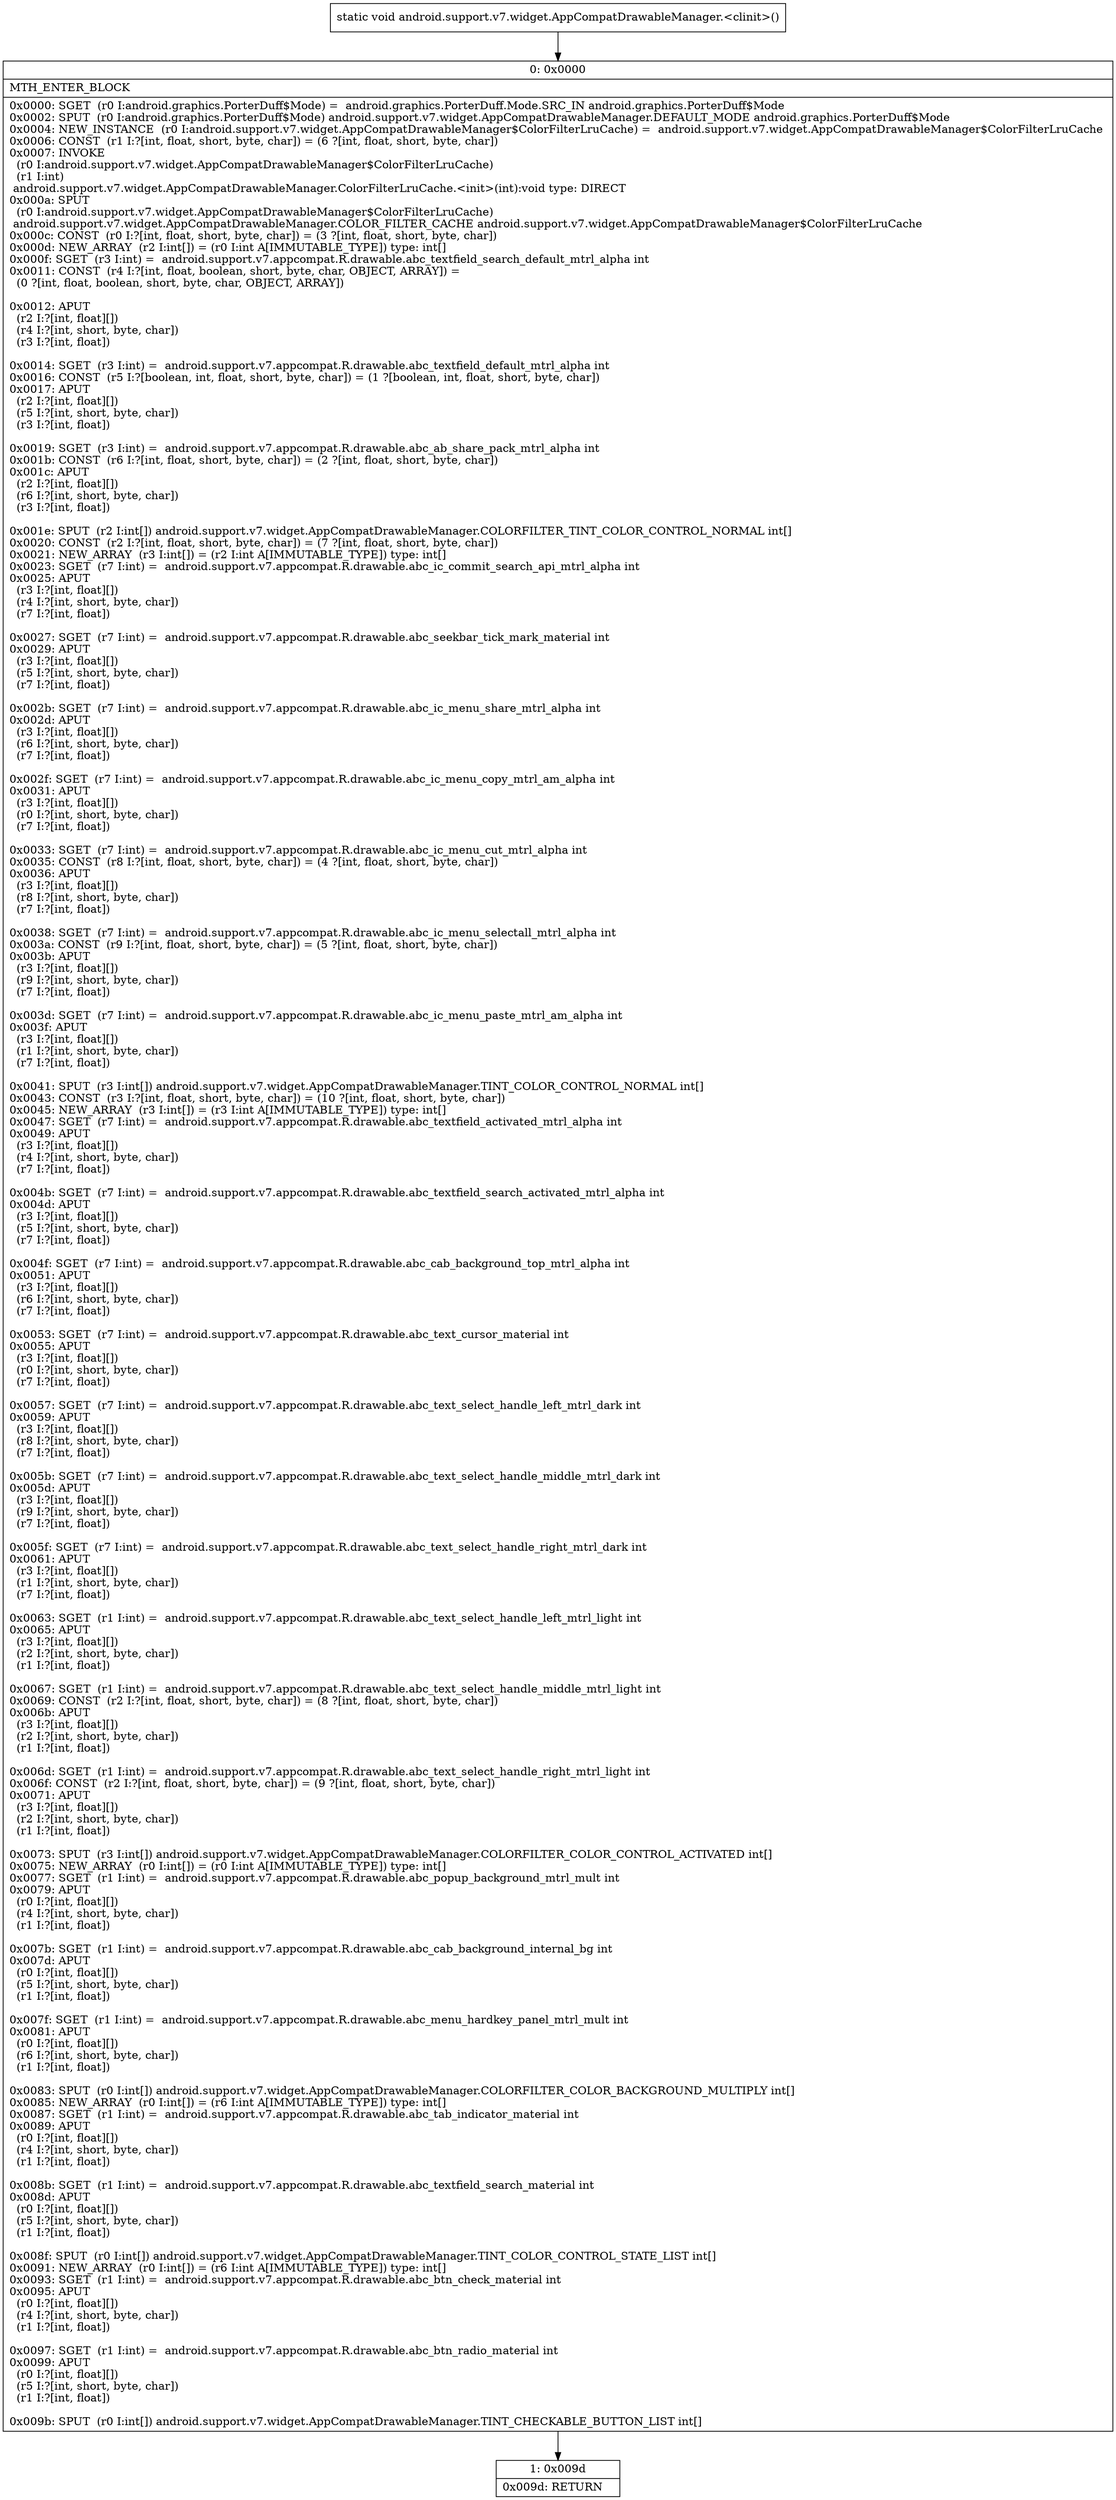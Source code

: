 digraph "CFG forandroid.support.v7.widget.AppCompatDrawableManager.\<clinit\>()V" {
Node_0 [shape=record,label="{0\:\ 0x0000|MTH_ENTER_BLOCK\l|0x0000: SGET  (r0 I:android.graphics.PorterDuff$Mode) =  android.graphics.PorterDuff.Mode.SRC_IN android.graphics.PorterDuff$Mode \l0x0002: SPUT  (r0 I:android.graphics.PorterDuff$Mode) android.support.v7.widget.AppCompatDrawableManager.DEFAULT_MODE android.graphics.PorterDuff$Mode \l0x0004: NEW_INSTANCE  (r0 I:android.support.v7.widget.AppCompatDrawableManager$ColorFilterLruCache) =  android.support.v7.widget.AppCompatDrawableManager$ColorFilterLruCache \l0x0006: CONST  (r1 I:?[int, float, short, byte, char]) = (6 ?[int, float, short, byte, char]) \l0x0007: INVOKE  \l  (r0 I:android.support.v7.widget.AppCompatDrawableManager$ColorFilterLruCache)\l  (r1 I:int)\l android.support.v7.widget.AppCompatDrawableManager.ColorFilterLruCache.\<init\>(int):void type: DIRECT \l0x000a: SPUT  \l  (r0 I:android.support.v7.widget.AppCompatDrawableManager$ColorFilterLruCache)\l android.support.v7.widget.AppCompatDrawableManager.COLOR_FILTER_CACHE android.support.v7.widget.AppCompatDrawableManager$ColorFilterLruCache \l0x000c: CONST  (r0 I:?[int, float, short, byte, char]) = (3 ?[int, float, short, byte, char]) \l0x000d: NEW_ARRAY  (r2 I:int[]) = (r0 I:int A[IMMUTABLE_TYPE]) type: int[] \l0x000f: SGET  (r3 I:int) =  android.support.v7.appcompat.R.drawable.abc_textfield_search_default_mtrl_alpha int \l0x0011: CONST  (r4 I:?[int, float, boolean, short, byte, char, OBJECT, ARRAY]) = \l  (0 ?[int, float, boolean, short, byte, char, OBJECT, ARRAY])\l \l0x0012: APUT  \l  (r2 I:?[int, float][])\l  (r4 I:?[int, short, byte, char])\l  (r3 I:?[int, float])\l \l0x0014: SGET  (r3 I:int) =  android.support.v7.appcompat.R.drawable.abc_textfield_default_mtrl_alpha int \l0x0016: CONST  (r5 I:?[boolean, int, float, short, byte, char]) = (1 ?[boolean, int, float, short, byte, char]) \l0x0017: APUT  \l  (r2 I:?[int, float][])\l  (r5 I:?[int, short, byte, char])\l  (r3 I:?[int, float])\l \l0x0019: SGET  (r3 I:int) =  android.support.v7.appcompat.R.drawable.abc_ab_share_pack_mtrl_alpha int \l0x001b: CONST  (r6 I:?[int, float, short, byte, char]) = (2 ?[int, float, short, byte, char]) \l0x001c: APUT  \l  (r2 I:?[int, float][])\l  (r6 I:?[int, short, byte, char])\l  (r3 I:?[int, float])\l \l0x001e: SPUT  (r2 I:int[]) android.support.v7.widget.AppCompatDrawableManager.COLORFILTER_TINT_COLOR_CONTROL_NORMAL int[] \l0x0020: CONST  (r2 I:?[int, float, short, byte, char]) = (7 ?[int, float, short, byte, char]) \l0x0021: NEW_ARRAY  (r3 I:int[]) = (r2 I:int A[IMMUTABLE_TYPE]) type: int[] \l0x0023: SGET  (r7 I:int) =  android.support.v7.appcompat.R.drawable.abc_ic_commit_search_api_mtrl_alpha int \l0x0025: APUT  \l  (r3 I:?[int, float][])\l  (r4 I:?[int, short, byte, char])\l  (r7 I:?[int, float])\l \l0x0027: SGET  (r7 I:int) =  android.support.v7.appcompat.R.drawable.abc_seekbar_tick_mark_material int \l0x0029: APUT  \l  (r3 I:?[int, float][])\l  (r5 I:?[int, short, byte, char])\l  (r7 I:?[int, float])\l \l0x002b: SGET  (r7 I:int) =  android.support.v7.appcompat.R.drawable.abc_ic_menu_share_mtrl_alpha int \l0x002d: APUT  \l  (r3 I:?[int, float][])\l  (r6 I:?[int, short, byte, char])\l  (r7 I:?[int, float])\l \l0x002f: SGET  (r7 I:int) =  android.support.v7.appcompat.R.drawable.abc_ic_menu_copy_mtrl_am_alpha int \l0x0031: APUT  \l  (r3 I:?[int, float][])\l  (r0 I:?[int, short, byte, char])\l  (r7 I:?[int, float])\l \l0x0033: SGET  (r7 I:int) =  android.support.v7.appcompat.R.drawable.abc_ic_menu_cut_mtrl_alpha int \l0x0035: CONST  (r8 I:?[int, float, short, byte, char]) = (4 ?[int, float, short, byte, char]) \l0x0036: APUT  \l  (r3 I:?[int, float][])\l  (r8 I:?[int, short, byte, char])\l  (r7 I:?[int, float])\l \l0x0038: SGET  (r7 I:int) =  android.support.v7.appcompat.R.drawable.abc_ic_menu_selectall_mtrl_alpha int \l0x003a: CONST  (r9 I:?[int, float, short, byte, char]) = (5 ?[int, float, short, byte, char]) \l0x003b: APUT  \l  (r3 I:?[int, float][])\l  (r9 I:?[int, short, byte, char])\l  (r7 I:?[int, float])\l \l0x003d: SGET  (r7 I:int) =  android.support.v7.appcompat.R.drawable.abc_ic_menu_paste_mtrl_am_alpha int \l0x003f: APUT  \l  (r3 I:?[int, float][])\l  (r1 I:?[int, short, byte, char])\l  (r7 I:?[int, float])\l \l0x0041: SPUT  (r3 I:int[]) android.support.v7.widget.AppCompatDrawableManager.TINT_COLOR_CONTROL_NORMAL int[] \l0x0043: CONST  (r3 I:?[int, float, short, byte, char]) = (10 ?[int, float, short, byte, char]) \l0x0045: NEW_ARRAY  (r3 I:int[]) = (r3 I:int A[IMMUTABLE_TYPE]) type: int[] \l0x0047: SGET  (r7 I:int) =  android.support.v7.appcompat.R.drawable.abc_textfield_activated_mtrl_alpha int \l0x0049: APUT  \l  (r3 I:?[int, float][])\l  (r4 I:?[int, short, byte, char])\l  (r7 I:?[int, float])\l \l0x004b: SGET  (r7 I:int) =  android.support.v7.appcompat.R.drawable.abc_textfield_search_activated_mtrl_alpha int \l0x004d: APUT  \l  (r3 I:?[int, float][])\l  (r5 I:?[int, short, byte, char])\l  (r7 I:?[int, float])\l \l0x004f: SGET  (r7 I:int) =  android.support.v7.appcompat.R.drawable.abc_cab_background_top_mtrl_alpha int \l0x0051: APUT  \l  (r3 I:?[int, float][])\l  (r6 I:?[int, short, byte, char])\l  (r7 I:?[int, float])\l \l0x0053: SGET  (r7 I:int) =  android.support.v7.appcompat.R.drawable.abc_text_cursor_material int \l0x0055: APUT  \l  (r3 I:?[int, float][])\l  (r0 I:?[int, short, byte, char])\l  (r7 I:?[int, float])\l \l0x0057: SGET  (r7 I:int) =  android.support.v7.appcompat.R.drawable.abc_text_select_handle_left_mtrl_dark int \l0x0059: APUT  \l  (r3 I:?[int, float][])\l  (r8 I:?[int, short, byte, char])\l  (r7 I:?[int, float])\l \l0x005b: SGET  (r7 I:int) =  android.support.v7.appcompat.R.drawable.abc_text_select_handle_middle_mtrl_dark int \l0x005d: APUT  \l  (r3 I:?[int, float][])\l  (r9 I:?[int, short, byte, char])\l  (r7 I:?[int, float])\l \l0x005f: SGET  (r7 I:int) =  android.support.v7.appcompat.R.drawable.abc_text_select_handle_right_mtrl_dark int \l0x0061: APUT  \l  (r3 I:?[int, float][])\l  (r1 I:?[int, short, byte, char])\l  (r7 I:?[int, float])\l \l0x0063: SGET  (r1 I:int) =  android.support.v7.appcompat.R.drawable.abc_text_select_handle_left_mtrl_light int \l0x0065: APUT  \l  (r3 I:?[int, float][])\l  (r2 I:?[int, short, byte, char])\l  (r1 I:?[int, float])\l \l0x0067: SGET  (r1 I:int) =  android.support.v7.appcompat.R.drawable.abc_text_select_handle_middle_mtrl_light int \l0x0069: CONST  (r2 I:?[int, float, short, byte, char]) = (8 ?[int, float, short, byte, char]) \l0x006b: APUT  \l  (r3 I:?[int, float][])\l  (r2 I:?[int, short, byte, char])\l  (r1 I:?[int, float])\l \l0x006d: SGET  (r1 I:int) =  android.support.v7.appcompat.R.drawable.abc_text_select_handle_right_mtrl_light int \l0x006f: CONST  (r2 I:?[int, float, short, byte, char]) = (9 ?[int, float, short, byte, char]) \l0x0071: APUT  \l  (r3 I:?[int, float][])\l  (r2 I:?[int, short, byte, char])\l  (r1 I:?[int, float])\l \l0x0073: SPUT  (r3 I:int[]) android.support.v7.widget.AppCompatDrawableManager.COLORFILTER_COLOR_CONTROL_ACTIVATED int[] \l0x0075: NEW_ARRAY  (r0 I:int[]) = (r0 I:int A[IMMUTABLE_TYPE]) type: int[] \l0x0077: SGET  (r1 I:int) =  android.support.v7.appcompat.R.drawable.abc_popup_background_mtrl_mult int \l0x0079: APUT  \l  (r0 I:?[int, float][])\l  (r4 I:?[int, short, byte, char])\l  (r1 I:?[int, float])\l \l0x007b: SGET  (r1 I:int) =  android.support.v7.appcompat.R.drawable.abc_cab_background_internal_bg int \l0x007d: APUT  \l  (r0 I:?[int, float][])\l  (r5 I:?[int, short, byte, char])\l  (r1 I:?[int, float])\l \l0x007f: SGET  (r1 I:int) =  android.support.v7.appcompat.R.drawable.abc_menu_hardkey_panel_mtrl_mult int \l0x0081: APUT  \l  (r0 I:?[int, float][])\l  (r6 I:?[int, short, byte, char])\l  (r1 I:?[int, float])\l \l0x0083: SPUT  (r0 I:int[]) android.support.v7.widget.AppCompatDrawableManager.COLORFILTER_COLOR_BACKGROUND_MULTIPLY int[] \l0x0085: NEW_ARRAY  (r0 I:int[]) = (r6 I:int A[IMMUTABLE_TYPE]) type: int[] \l0x0087: SGET  (r1 I:int) =  android.support.v7.appcompat.R.drawable.abc_tab_indicator_material int \l0x0089: APUT  \l  (r0 I:?[int, float][])\l  (r4 I:?[int, short, byte, char])\l  (r1 I:?[int, float])\l \l0x008b: SGET  (r1 I:int) =  android.support.v7.appcompat.R.drawable.abc_textfield_search_material int \l0x008d: APUT  \l  (r0 I:?[int, float][])\l  (r5 I:?[int, short, byte, char])\l  (r1 I:?[int, float])\l \l0x008f: SPUT  (r0 I:int[]) android.support.v7.widget.AppCompatDrawableManager.TINT_COLOR_CONTROL_STATE_LIST int[] \l0x0091: NEW_ARRAY  (r0 I:int[]) = (r6 I:int A[IMMUTABLE_TYPE]) type: int[] \l0x0093: SGET  (r1 I:int) =  android.support.v7.appcompat.R.drawable.abc_btn_check_material int \l0x0095: APUT  \l  (r0 I:?[int, float][])\l  (r4 I:?[int, short, byte, char])\l  (r1 I:?[int, float])\l \l0x0097: SGET  (r1 I:int) =  android.support.v7.appcompat.R.drawable.abc_btn_radio_material int \l0x0099: APUT  \l  (r0 I:?[int, float][])\l  (r5 I:?[int, short, byte, char])\l  (r1 I:?[int, float])\l \l0x009b: SPUT  (r0 I:int[]) android.support.v7.widget.AppCompatDrawableManager.TINT_CHECKABLE_BUTTON_LIST int[] \l}"];
Node_1 [shape=record,label="{1\:\ 0x009d|0x009d: RETURN   \l}"];
MethodNode[shape=record,label="{static void android.support.v7.widget.AppCompatDrawableManager.\<clinit\>() }"];
MethodNode -> Node_0;
Node_0 -> Node_1;
}

